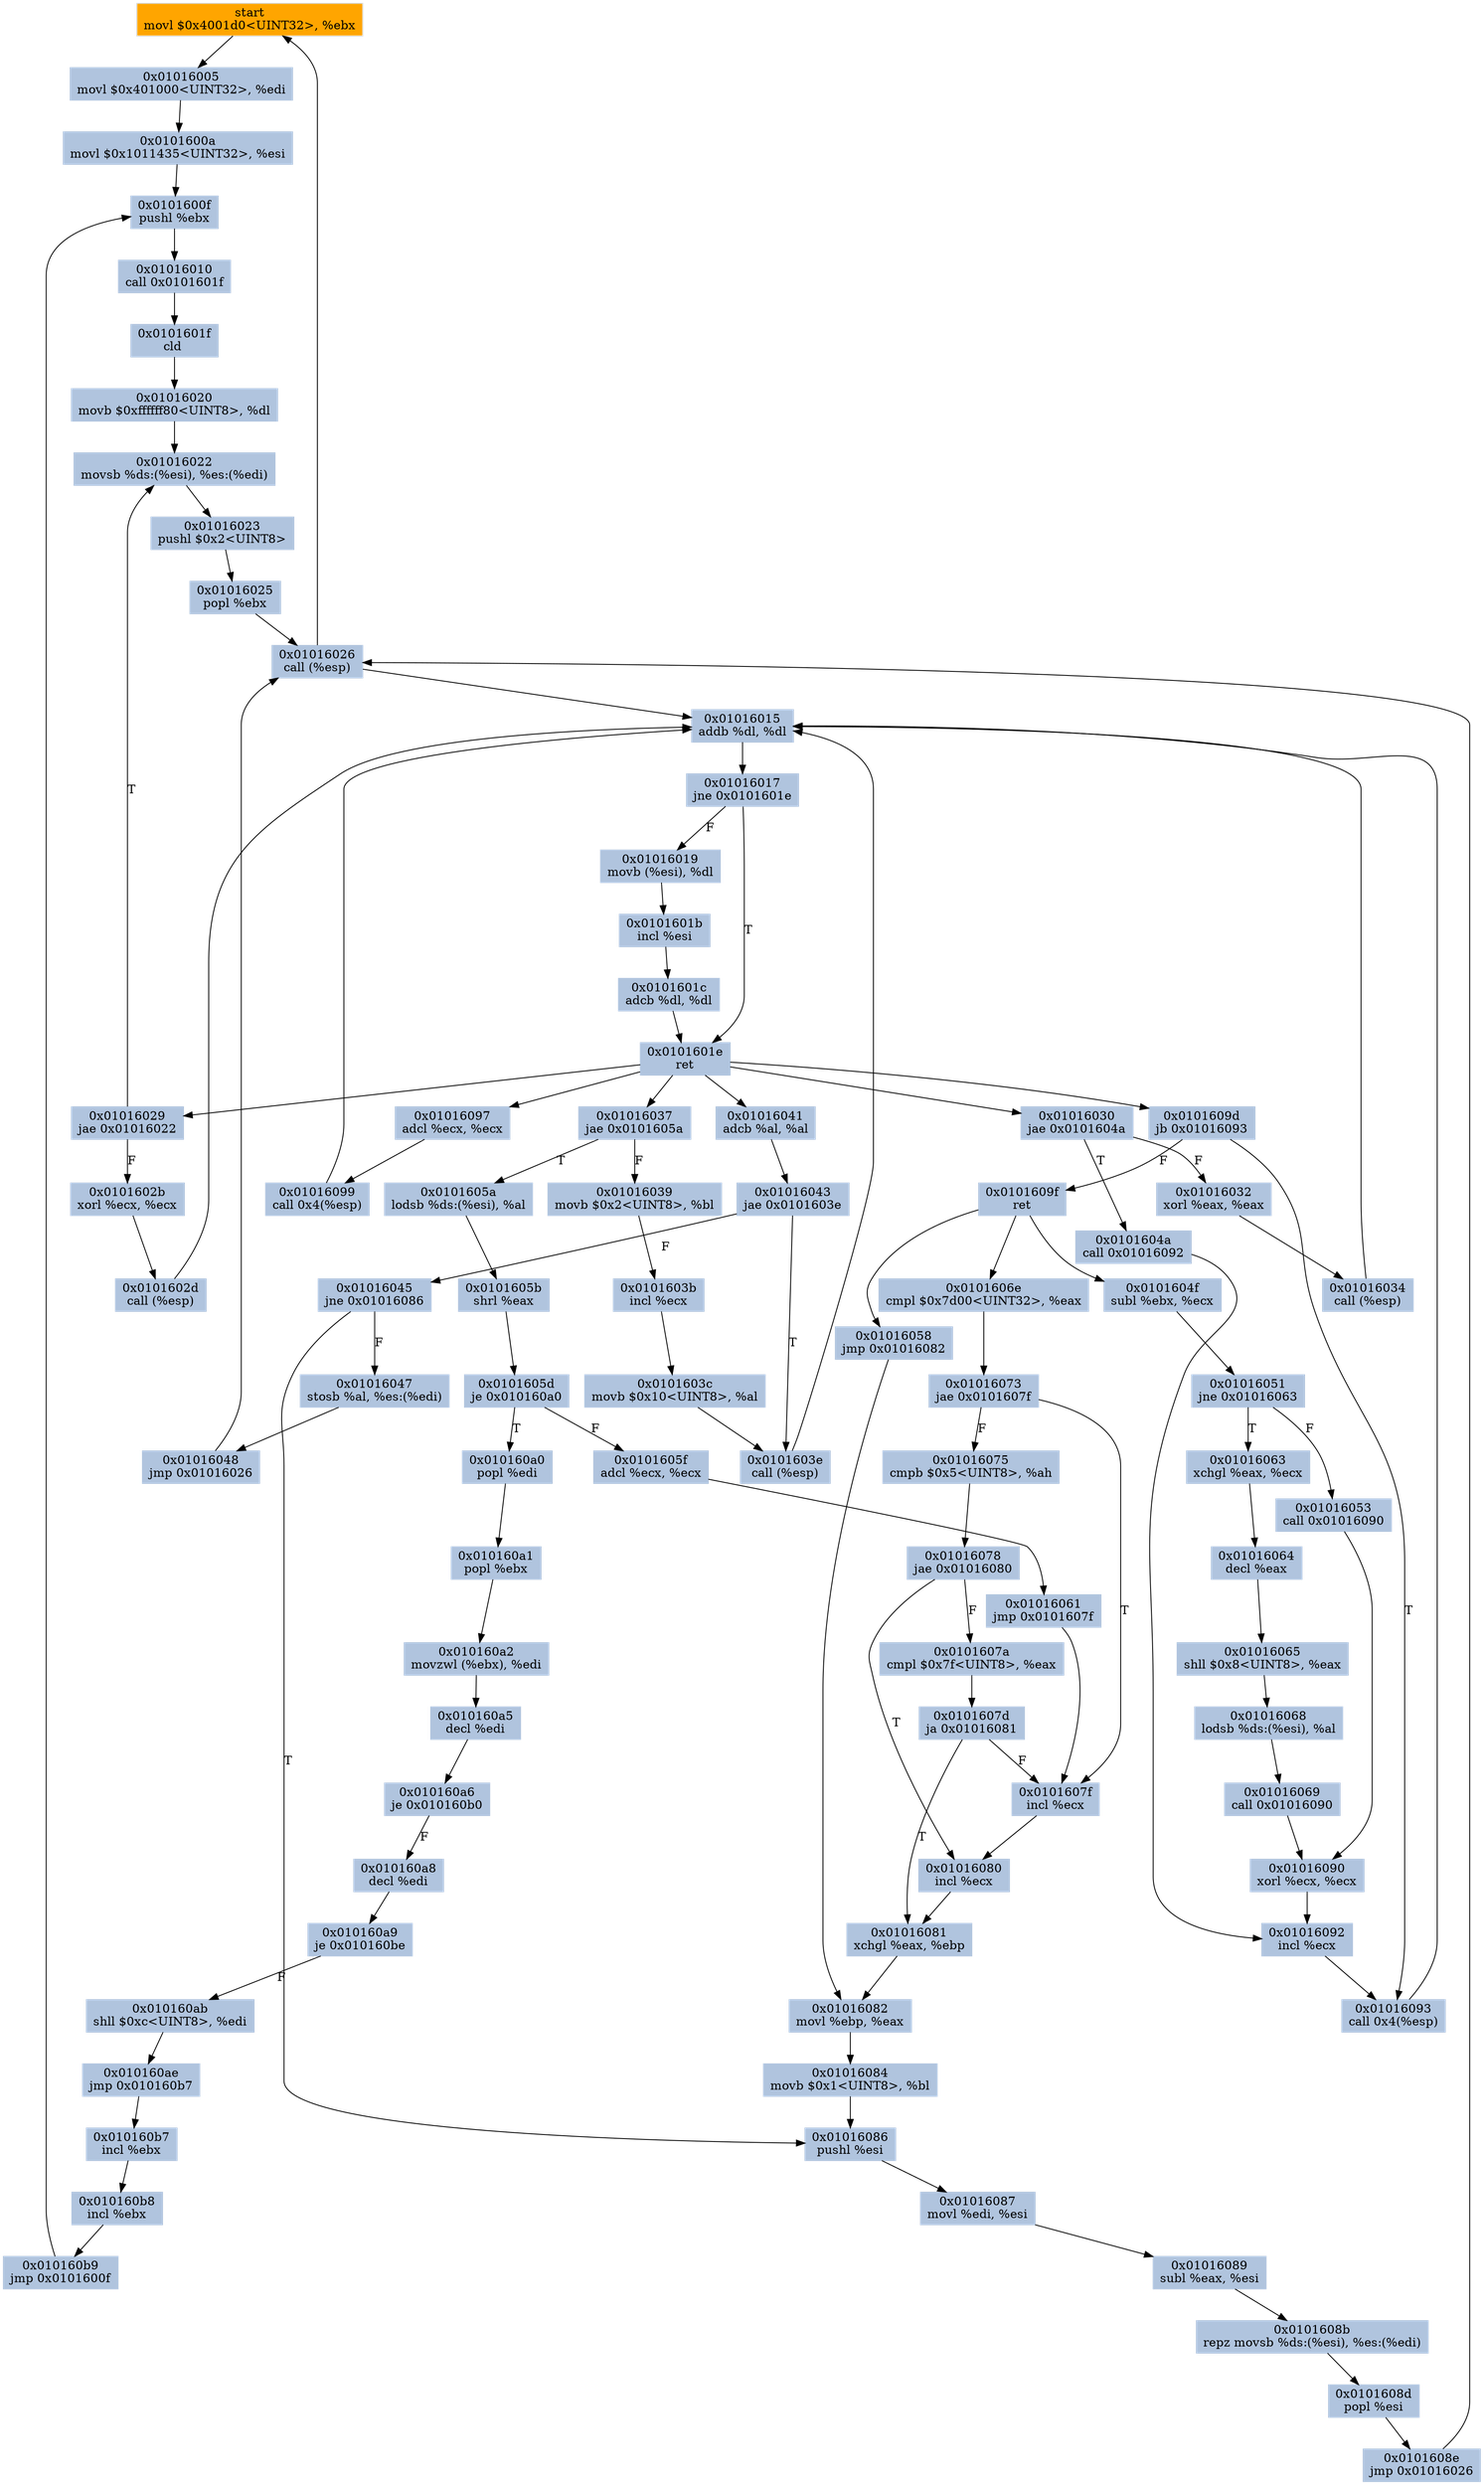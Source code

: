 digraph G {
node[shape=rectangle,style=filled,fillcolor=lightsteelblue,color=lightsteelblue]
bgcolor="transparent"
a0x01016000movl_0x4001d0UINT32_ebx[label="start\nmovl $0x4001d0<UINT32>, %ebx",fillcolor="orange",color="lightgrey"];
a0x01016005movl_0x401000UINT32_edi[label="0x01016005\nmovl $0x401000<UINT32>, %edi"];
a0x0101600amovl_0x1011435UINT32_esi[label="0x0101600a\nmovl $0x1011435<UINT32>, %esi"];
a0x0101600fpushl_ebx[label="0x0101600f\npushl %ebx"];
a0x01016010call_0x0101601f[label="0x01016010\ncall 0x0101601f"];
a0x0101601fcld_[label="0x0101601f\ncld "];
a0x01016020movb_0xffffff80UINT8_dl[label="0x01016020\nmovb $0xffffff80<UINT8>, %dl"];
a0x01016022movsb_ds_esi__es_edi_[label="0x01016022\nmovsb %ds:(%esi), %es:(%edi)"];
a0x01016023pushl_0x2UINT8[label="0x01016023\npushl $0x2<UINT8>"];
a0x01016025popl_ebx[label="0x01016025\npopl %ebx"];
a0x01016026call_esp_[label="0x01016026\ncall (%esp)"];
a0x01016015addb_dl_dl[label="0x01016015\naddb %dl, %dl"];
a0x01016017jne_0x0101601e[label="0x01016017\njne 0x0101601e"];
a0x01016019movb_esi__dl[label="0x01016019\nmovb (%esi), %dl"];
a0x0101601bincl_esi[label="0x0101601b\nincl %esi"];
a0x0101601cadcb_dl_dl[label="0x0101601c\nadcb %dl, %dl"];
a0x0101601eret[label="0x0101601e\nret"];
a0x01016029jae_0x01016022[label="0x01016029\njae 0x01016022"];
a0x0101602bxorl_ecx_ecx[label="0x0101602b\nxorl %ecx, %ecx"];
a0x0101602dcall_esp_[label="0x0101602d\ncall (%esp)"];
a0x01016030jae_0x0101604a[label="0x01016030\njae 0x0101604a"];
a0x0101604acall_0x01016092[label="0x0101604a\ncall 0x01016092"];
a0x01016092incl_ecx[label="0x01016092\nincl %ecx"];
a0x01016093call_0x4esp_[label="0x01016093\ncall 0x4(%esp)"];
a0x01016097adcl_ecx_ecx[label="0x01016097\nadcl %ecx, %ecx"];
a0x01016099call_0x4esp_[label="0x01016099\ncall 0x4(%esp)"];
a0x0101609djb_0x01016093[label="0x0101609d\njb 0x01016093"];
a0x0101609fret[label="0x0101609f\nret"];
a0x0101604fsubl_ebx_ecx[label="0x0101604f\nsubl %ebx, %ecx"];
a0x01016051jne_0x01016063[label="0x01016051\njne 0x01016063"];
a0x01016063xchgl_eax_ecx[label="0x01016063\nxchgl %eax, %ecx"];
a0x01016064decl_eax[label="0x01016064\ndecl %eax"];
a0x01016065shll_0x8UINT8_eax[label="0x01016065\nshll $0x8<UINT8>, %eax"];
a0x01016068lodsb_ds_esi__al[label="0x01016068\nlodsb %ds:(%esi), %al"];
a0x01016069call_0x01016090[label="0x01016069\ncall 0x01016090"];
a0x01016090xorl_ecx_ecx[label="0x01016090\nxorl %ecx, %ecx"];
a0x0101606ecmpl_0x7d00UINT32_eax[label="0x0101606e\ncmpl $0x7d00<UINT32>, %eax"];
a0x01016073jae_0x0101607f[label="0x01016073\njae 0x0101607f"];
a0x01016075cmpb_0x5UINT8_ah[label="0x01016075\ncmpb $0x5<UINT8>, %ah"];
a0x01016078jae_0x01016080[label="0x01016078\njae 0x01016080"];
a0x0101607acmpl_0x7fUINT8_eax[label="0x0101607a\ncmpl $0x7f<UINT8>, %eax"];
a0x0101607dja_0x01016081[label="0x0101607d\nja 0x01016081"];
a0x0101607fincl_ecx[label="0x0101607f\nincl %ecx"];
a0x01016080incl_ecx[label="0x01016080\nincl %ecx"];
a0x01016081xchgl_eax_ebp[label="0x01016081\nxchgl %eax, %ebp"];
a0x01016082movl_ebp_eax[label="0x01016082\nmovl %ebp, %eax"];
a0x01016084movb_0x1UINT8_bl[label="0x01016084\nmovb $0x1<UINT8>, %bl"];
a0x01016086pushl_esi[label="0x01016086\npushl %esi"];
a0x01016087movl_edi_esi[label="0x01016087\nmovl %edi, %esi"];
a0x01016089subl_eax_esi[label="0x01016089\nsubl %eax, %esi"];
a0x0101608brepz_movsb_ds_esi__es_edi_[label="0x0101608b\nrepz movsb %ds:(%esi), %es:(%edi)"];
a0x0101608dpopl_esi[label="0x0101608d\npopl %esi"];
a0x0101608ejmp_0x01016026[label="0x0101608e\njmp 0x01016026"];
a0x01016032xorl_eax_eax[label="0x01016032\nxorl %eax, %eax"];
a0x01016034call_esp_[label="0x01016034\ncall (%esp)"];
a0x01016037jae_0x0101605a[label="0x01016037\njae 0x0101605a"];
a0x01016039movb_0x2UINT8_bl[label="0x01016039\nmovb $0x2<UINT8>, %bl"];
a0x0101603bincl_ecx[label="0x0101603b\nincl %ecx"];
a0x0101603cmovb_0x10UINT8_al[label="0x0101603c\nmovb $0x10<UINT8>, %al"];
a0x0101603ecall_esp_[label="0x0101603e\ncall (%esp)"];
a0x01016041adcb_al_al[label="0x01016041\nadcb %al, %al"];
a0x01016043jae_0x0101603e[label="0x01016043\njae 0x0101603e"];
a0x01016045jne_0x01016086[label="0x01016045\njne 0x01016086"];
a0x01016047stosb_al_es_edi_[label="0x01016047\nstosb %al, %es:(%edi)"];
a0x01016048jmp_0x01016026[label="0x01016048\njmp 0x01016026"];
a0x01016053call_0x01016090[label="0x01016053\ncall 0x01016090"];
a0x01016058jmp_0x01016082[label="0x01016058\njmp 0x01016082"];
a0x0101605alodsb_ds_esi__al[label="0x0101605a\nlodsb %ds:(%esi), %al"];
a0x0101605bshrl_eax[label="0x0101605b\nshrl %eax"];
a0x0101605dje_0x010160a0[label="0x0101605d\nje 0x010160a0"];
a0x0101605fadcl_ecx_ecx[label="0x0101605f\nadcl %ecx, %ecx"];
a0x01016061jmp_0x0101607f[label="0x01016061\njmp 0x0101607f"];
a0x010160a0popl_edi[label="0x010160a0\npopl %edi"];
a0x010160a1popl_ebx[label="0x010160a1\npopl %ebx"];
a0x010160a2movzwl_ebx__edi[label="0x010160a2\nmovzwl (%ebx), %edi"];
a0x010160a5decl_edi[label="0x010160a5\ndecl %edi"];
a0x010160a6je_0x010160b0[label="0x010160a6\nje 0x010160b0"];
a0x010160a8decl_edi[label="0x010160a8\ndecl %edi"];
a0x010160a9je_0x010160be[label="0x010160a9\nje 0x010160be"];
a0x010160abshll_0xcUINT8_edi[label="0x010160ab\nshll $0xc<UINT8>, %edi"];
a0x010160aejmp_0x010160b7[label="0x010160ae\njmp 0x010160b7"];
a0x010160b7incl_ebx[label="0x010160b7\nincl %ebx"];
a0x010160b8incl_ebx[label="0x010160b8\nincl %ebx"];
a0x010160b9jmp_0x0101600f[label="0x010160b9\njmp 0x0101600f"];
a0x01016000movl_0x4001d0UINT32_ebx -> a0x01016005movl_0x401000UINT32_edi [color="#000000"];
a0x01016005movl_0x401000UINT32_edi -> a0x0101600amovl_0x1011435UINT32_esi [color="#000000"];
a0x0101600amovl_0x1011435UINT32_esi -> a0x0101600fpushl_ebx [color="#000000"];
a0x0101600fpushl_ebx -> a0x01016010call_0x0101601f [color="#000000"];
a0x01016010call_0x0101601f -> a0x0101601fcld_ [color="#000000"];
a0x0101601fcld_ -> a0x01016020movb_0xffffff80UINT8_dl [color="#000000"];
a0x01016020movb_0xffffff80UINT8_dl -> a0x01016022movsb_ds_esi__es_edi_ [color="#000000"];
a0x01016022movsb_ds_esi__es_edi_ -> a0x01016023pushl_0x2UINT8 [color="#000000"];
a0x01016023pushl_0x2UINT8 -> a0x01016025popl_ebx [color="#000000"];
a0x01016025popl_ebx -> a0x01016026call_esp_ [color="#000000"];
a0x01016026call_esp_ -> a0x01016015addb_dl_dl [color="#000000"];
a0x01016015addb_dl_dl -> a0x01016017jne_0x0101601e [color="#000000"];
a0x01016017jne_0x0101601e -> a0x01016019movb_esi__dl [color="#000000",label="F"];
a0x01016019movb_esi__dl -> a0x0101601bincl_esi [color="#000000"];
a0x0101601bincl_esi -> a0x0101601cadcb_dl_dl [color="#000000"];
a0x0101601cadcb_dl_dl -> a0x0101601eret [color="#000000"];
a0x0101601eret -> a0x01016029jae_0x01016022 [color="#000000"];
a0x01016029jae_0x01016022 -> a0x0101602bxorl_ecx_ecx [color="#000000",label="F"];
a0x0101602bxorl_ecx_ecx -> a0x0101602dcall_esp_ [color="#000000"];
a0x0101602dcall_esp_ -> a0x01016015addb_dl_dl [color="#000000"];
a0x01016017jne_0x0101601e -> a0x0101601eret [color="#000000",label="T"];
a0x0101601eret -> a0x01016030jae_0x0101604a [color="#000000"];
a0x01016030jae_0x0101604a -> a0x0101604acall_0x01016092 [color="#000000",label="T"];
a0x0101604acall_0x01016092 -> a0x01016092incl_ecx [color="#000000"];
a0x01016092incl_ecx -> a0x01016093call_0x4esp_ [color="#000000"];
a0x01016093call_0x4esp_ -> a0x01016015addb_dl_dl [color="#000000"];
a0x0101601eret -> a0x01016097adcl_ecx_ecx [color="#000000"];
a0x01016097adcl_ecx_ecx -> a0x01016099call_0x4esp_ [color="#000000"];
a0x01016099call_0x4esp_ -> a0x01016015addb_dl_dl [color="#000000"];
a0x0101601eret -> a0x0101609djb_0x01016093 [color="#000000"];
a0x0101609djb_0x01016093 -> a0x0101609fret [color="#000000",label="F"];
a0x0101609fret -> a0x0101604fsubl_ebx_ecx [color="#000000"];
a0x0101604fsubl_ebx_ecx -> a0x01016051jne_0x01016063 [color="#000000"];
a0x01016051jne_0x01016063 -> a0x01016063xchgl_eax_ecx [color="#000000",label="T"];
a0x01016063xchgl_eax_ecx -> a0x01016064decl_eax [color="#000000"];
a0x01016064decl_eax -> a0x01016065shll_0x8UINT8_eax [color="#000000"];
a0x01016065shll_0x8UINT8_eax -> a0x01016068lodsb_ds_esi__al [color="#000000"];
a0x01016068lodsb_ds_esi__al -> a0x01016069call_0x01016090 [color="#000000"];
a0x01016069call_0x01016090 -> a0x01016090xorl_ecx_ecx [color="#000000"];
a0x01016090xorl_ecx_ecx -> a0x01016092incl_ecx [color="#000000"];
a0x0101609djb_0x01016093 -> a0x01016093call_0x4esp_ [color="#000000",label="T"];
a0x0101609fret -> a0x0101606ecmpl_0x7d00UINT32_eax [color="#000000"];
a0x0101606ecmpl_0x7d00UINT32_eax -> a0x01016073jae_0x0101607f [color="#000000"];
a0x01016073jae_0x0101607f -> a0x01016075cmpb_0x5UINT8_ah [color="#000000",label="F"];
a0x01016075cmpb_0x5UINT8_ah -> a0x01016078jae_0x01016080 [color="#000000"];
a0x01016078jae_0x01016080 -> a0x0101607acmpl_0x7fUINT8_eax [color="#000000",label="F"];
a0x0101607acmpl_0x7fUINT8_eax -> a0x0101607dja_0x01016081 [color="#000000"];
a0x0101607dja_0x01016081 -> a0x0101607fincl_ecx [color="#000000",label="F"];
a0x0101607fincl_ecx -> a0x01016080incl_ecx [color="#000000"];
a0x01016080incl_ecx -> a0x01016081xchgl_eax_ebp [color="#000000"];
a0x01016081xchgl_eax_ebp -> a0x01016082movl_ebp_eax [color="#000000"];
a0x01016082movl_ebp_eax -> a0x01016084movb_0x1UINT8_bl [color="#000000"];
a0x01016084movb_0x1UINT8_bl -> a0x01016086pushl_esi [color="#000000"];
a0x01016086pushl_esi -> a0x01016087movl_edi_esi [color="#000000"];
a0x01016087movl_edi_esi -> a0x01016089subl_eax_esi [color="#000000"];
a0x01016089subl_eax_esi -> a0x0101608brepz_movsb_ds_esi__es_edi_ [color="#000000"];
a0x0101608brepz_movsb_ds_esi__es_edi_ -> a0x0101608dpopl_esi [color="#000000"];
a0x0101608dpopl_esi -> a0x0101608ejmp_0x01016026 [color="#000000"];
a0x0101608ejmp_0x01016026 -> a0x01016026call_esp_ [color="#000000"];
a0x01016029jae_0x01016022 -> a0x01016022movsb_ds_esi__es_edi_ [color="#000000",label="T"];
a0x01016030jae_0x0101604a -> a0x01016032xorl_eax_eax [color="#000000",label="F"];
a0x01016032xorl_eax_eax -> a0x01016034call_esp_ [color="#000000"];
a0x01016034call_esp_ -> a0x01016015addb_dl_dl [color="#000000"];
a0x0101601eret -> a0x01016037jae_0x0101605a [color="#000000"];
a0x01016037jae_0x0101605a -> a0x01016039movb_0x2UINT8_bl [color="#000000",label="F"];
a0x01016039movb_0x2UINT8_bl -> a0x0101603bincl_ecx [color="#000000"];
a0x0101603bincl_ecx -> a0x0101603cmovb_0x10UINT8_al [color="#000000"];
a0x0101603cmovb_0x10UINT8_al -> a0x0101603ecall_esp_ [color="#000000"];
a0x0101603ecall_esp_ -> a0x01016015addb_dl_dl [color="#000000"];
a0x0101601eret -> a0x01016041adcb_al_al [color="#000000"];
a0x01016041adcb_al_al -> a0x01016043jae_0x0101603e [color="#000000"];
a0x01016043jae_0x0101603e -> a0x0101603ecall_esp_ [color="#000000",label="T"];
a0x01016043jae_0x0101603e -> a0x01016045jne_0x01016086 [color="#000000",label="F"];
a0x01016045jne_0x01016086 -> a0x01016047stosb_al_es_edi_ [color="#000000",label="F"];
a0x01016047stosb_al_es_edi_ -> a0x01016048jmp_0x01016026 [color="#000000"];
a0x01016048jmp_0x01016026 -> a0x01016026call_esp_ [color="#000000"];
a0x01016051jne_0x01016063 -> a0x01016053call_0x01016090 [color="#000000",label="F"];
a0x01016053call_0x01016090 -> a0x01016090xorl_ecx_ecx [color="#000000"];
a0x0101609fret -> a0x01016058jmp_0x01016082 [color="#000000"];
a0x01016058jmp_0x01016082 -> a0x01016082movl_ebp_eax [color="#000000"];
a0x01016037jae_0x0101605a -> a0x0101605alodsb_ds_esi__al [color="#000000",label="T"];
a0x0101605alodsb_ds_esi__al -> a0x0101605bshrl_eax [color="#000000"];
a0x0101605bshrl_eax -> a0x0101605dje_0x010160a0 [color="#000000"];
a0x0101605dje_0x010160a0 -> a0x0101605fadcl_ecx_ecx [color="#000000",label="F"];
a0x0101605fadcl_ecx_ecx -> a0x01016061jmp_0x0101607f [color="#000000"];
a0x01016061jmp_0x0101607f -> a0x0101607fincl_ecx [color="#000000"];
a0x01016045jne_0x01016086 -> a0x01016086pushl_esi [color="#000000",label="T"];
a0x0101607dja_0x01016081 -> a0x01016081xchgl_eax_ebp [color="#000000",label="T"];
a0x01016078jae_0x01016080 -> a0x01016080incl_ecx [color="#000000",label="T"];
a0x0101605dje_0x010160a0 -> a0x010160a0popl_edi [color="#000000",label="T"];
a0x010160a0popl_edi -> a0x010160a1popl_ebx [color="#000000"];
a0x010160a1popl_ebx -> a0x010160a2movzwl_ebx__edi [color="#000000"];
a0x010160a2movzwl_ebx__edi -> a0x010160a5decl_edi [color="#000000"];
a0x010160a5decl_edi -> a0x010160a6je_0x010160b0 [color="#000000"];
a0x010160a6je_0x010160b0 -> a0x010160a8decl_edi [color="#000000",label="F"];
a0x010160a8decl_edi -> a0x010160a9je_0x010160be [color="#000000"];
a0x010160a9je_0x010160be -> a0x010160abshll_0xcUINT8_edi [color="#000000",label="F"];
a0x010160abshll_0xcUINT8_edi -> a0x010160aejmp_0x010160b7 [color="#000000"];
a0x010160aejmp_0x010160b7 -> a0x010160b7incl_ebx [color="#000000"];
a0x010160b7incl_ebx -> a0x010160b8incl_ebx [color="#000000"];
a0x010160b8incl_ebx -> a0x010160b9jmp_0x0101600f [color="#000000"];
a0x010160b9jmp_0x0101600f -> a0x0101600fpushl_ebx [color="#000000"];
a0x01016073jae_0x0101607f -> a0x0101607fincl_ecx [color="#000000",label="T"];
a0x01016026call_esp_ -> a0x01016000movl_0x4001d0UINT32_ebx [color="#000000"];
}
